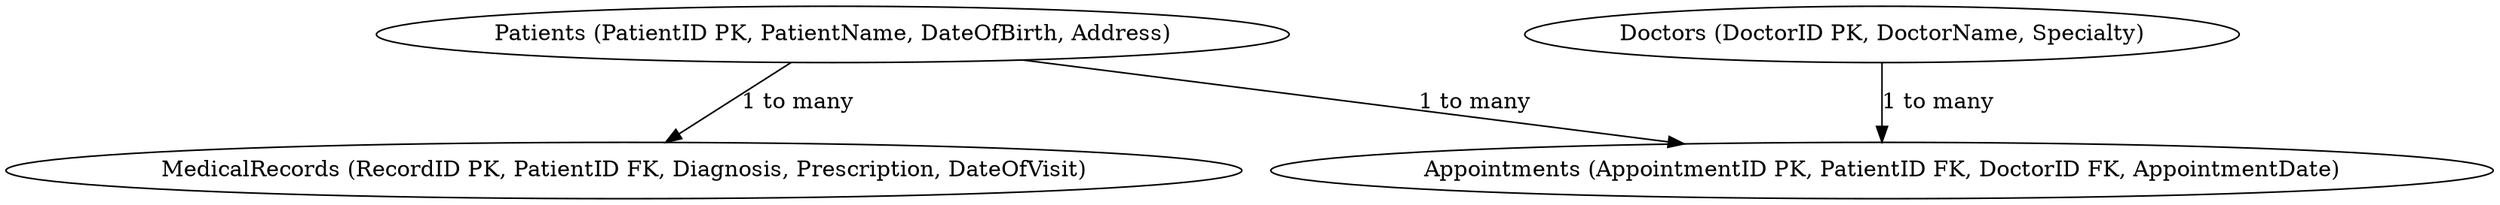 digraph PatientHealthRecord {
    Patients [label="Patients (PatientID PK, PatientName, DateOfBirth, Address)"];
    Doctors [label="Doctors (DoctorID PK, DoctorName, Specialty)"];
    Appointments [label="Appointments (AppointmentID PK, PatientID FK, DoctorID FK, AppointmentDate)"];
    MedicalRecords [label="MedicalRecords (RecordID PK, PatientID FK, Diagnosis, Prescription, DateOfVisit)"];

    Patients -> Appointments [label="1 to many"];
    Doctors -> Appointments [label="1 to many"];
    Patients -> MedicalRecords [label="1 to many"];
}
